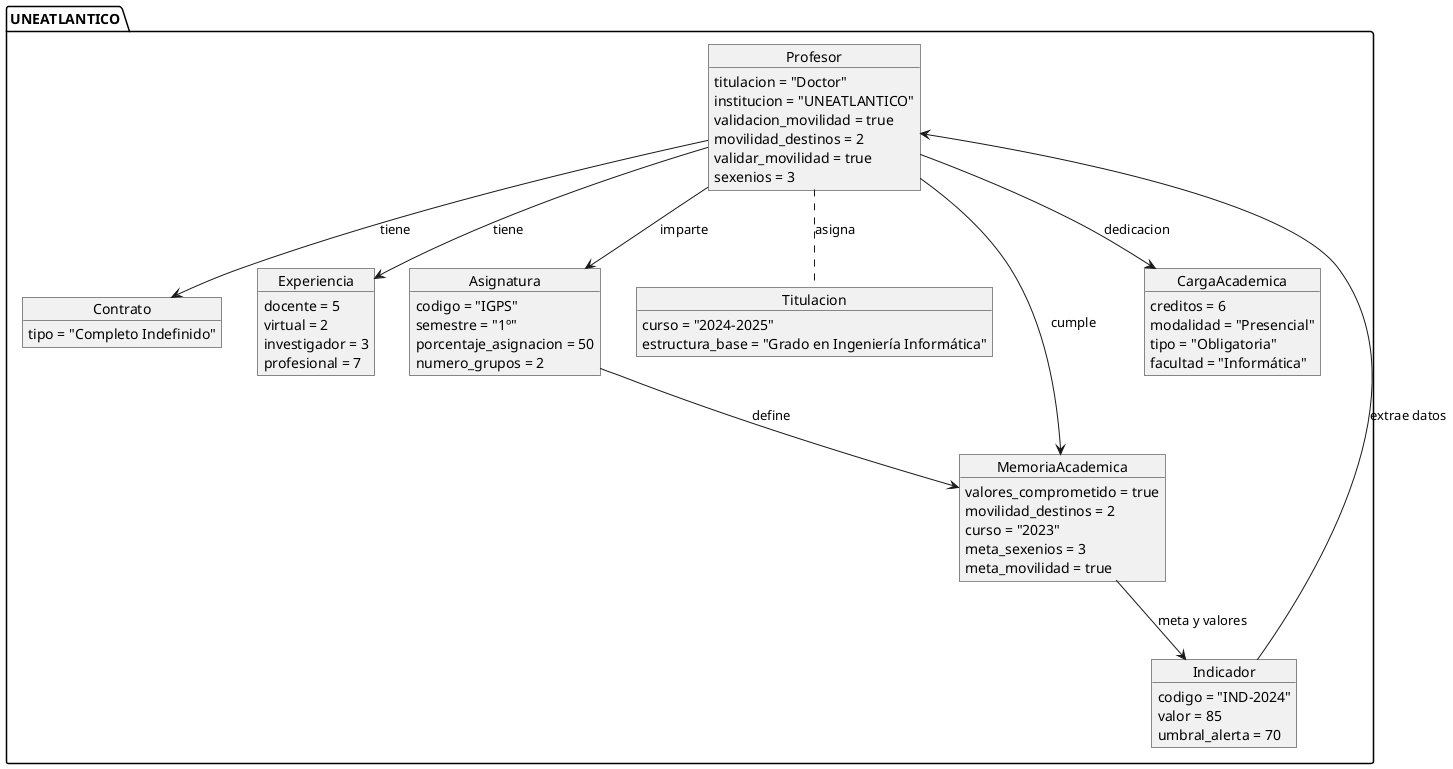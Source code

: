 @startuml
package "UNEATLANTICO" {
    object Profesor {
        titulacion = "Doctor"
        institucion = "UNEATLANTICO"
        validacion_movilidad = true
        movilidad_destinos = 2
        validar_movilidad = true
        sexenios = 3
    }

    object Contrato {
        tipo = "Completo Indefinido"
    }
    
    object Experiencia {
        docente = 5
        virtual = 2
        investigador = 3
        profesional = 7
    }

    object Asignatura {
        codigo = "IGPS"
        semestre = "1º"
        porcentaje_asignacion = 50
        numero_grupos = 2
    }

    object Titulacion {
        curso = "2024-2025"
        estructura_base = "Grado en Ingeniería Informática"
    }

    object MemoriaAcademica {
        valores_comprometido = true
        movilidad_destinos = 2
        curso = "2023"
        meta_sexenios = 3
        meta_movilidad = true
    }

    object Indicador {
        codigo = "IND-2024"
        valor = 85
        umbral_alerta = 70
    }

    object CargaAcademica {
        creditos = 6
        modalidad = "Presencial"
        tipo = "Obligatoria"
        facultad = "Informática"
    }

    Profesor --> Contrato : tiene
    Profesor --> Experiencia : tiene
    Profesor --> CargaAcademica : dedicacion
    Profesor .. Titulacion : asigna
    Profesor --> Asignatura : imparte
    Profesor --> MemoriaAcademica : cumple
    MemoriaAcademica --> Indicador : meta y valores
    Indicador --> Profesor : extrae datos
    Asignatura --> MemoriaAcademica : define
}
@enduml

